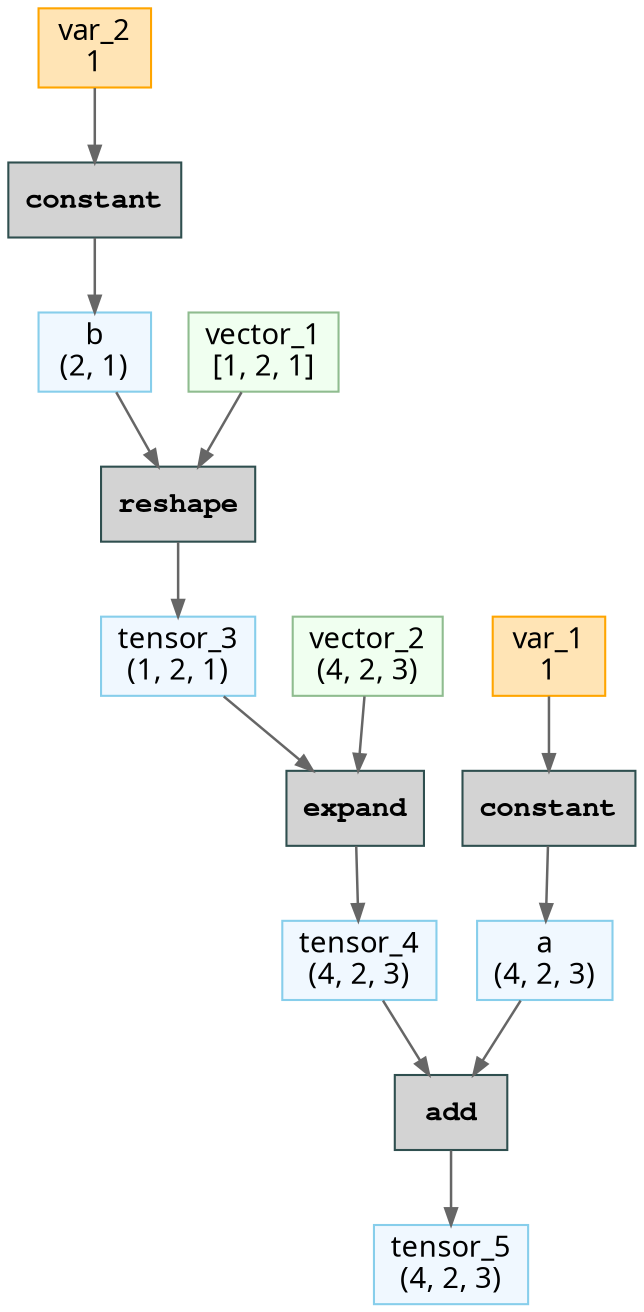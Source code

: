 // Computational Graph
digraph {
	rankdir=TB
	node [shape=record]
	137164688866560 [label="a
(4, 2, 3)" color=skyblue fillcolor=aliceblue fontname="Sans-Serif" labeljust=l shape=box style=filled]
	137164688862768 [label=constant color=darkslategray fillcolor=lightgray fontname="Courier Bold" labeljust=l shape=box style=filled]
	137164688862720 [label="var_1
1" color=orange fillcolor=moccasin fontname="Sans-Serif" labeljust=l shape=box style=filled]
	137164688862816 [label="b
(2, 1)" color=skyblue fillcolor=aliceblue fontname="Sans-Serif" labeljust=l shape=box style=filled]
	137164688862624 [label=constant color=darkslategray fillcolor=lightgray fontname="Courier Bold" labeljust=l shape=box style=filled]
	137164688862672 [label="var_2
1" color=orange fillcolor=moccasin fontname="Sans-Serif" labeljust=l shape=box style=filled]
	137164688862480 [label="tensor_3
(1, 2, 1)" color=skyblue fillcolor=aliceblue fontname="Sans-Serif" labeljust=l shape=box style=filled]
	137164688862240 [label=reshape color=darkslategray fillcolor=lightgray fontname="Courier Bold" labeljust=l shape=box style=filled]
	137164688862288 [label="vector_1
[1, 2, 1]" color=darkseagreen fillcolor=honeydew fontname="Sans-Serif" labeljust=l shape=box style=filled]
	137164688862144 [label="tensor_4
(4, 2, 3)" color=skyblue fillcolor=aliceblue fontname="Sans-Serif" labeljust=l shape=box style=filled]
	137164688861856 [label=expand color=darkslategray fillcolor=lightgray fontname="Courier Bold" labeljust=l shape=box style=filled]
	137164688861904 [label="vector_2
(4, 2, 3)" color=darkseagreen fillcolor=honeydew fontname="Sans-Serif" labeljust=l shape=box style=filled]
	137164688861760 [label=add color=darkslategray fillcolor=lightgray fontname="Courier Bold" labeljust=l shape=box style=filled]
	137164688861616 [label="tensor_5
(4, 2, 3)" color=skyblue fillcolor=aliceblue fontname="Sans-Serif" labeljust=l shape=box style=filled]
	137164688862768 -> 137164688866560 [arrowsize=0.8 color=gray40 penwidth=1.2]
	137164688862720 -> 137164688862768 [arrowsize=0.8 color=gray40 penwidth=1.2]
	137164688862624 -> 137164688862816 [arrowsize=0.8 color=gray40 penwidth=1.2]
	137164688862672 -> 137164688862624 [arrowsize=0.8 color=gray40 penwidth=1.2]
	137164688862240 -> 137164688862480 [arrowsize=0.8 color=gray40 penwidth=1.2]
	137164688862816 -> 137164688862240 [arrowsize=0.8 color=gray40 penwidth=1.2]
	137164688862288 -> 137164688862240 [arrowsize=0.8 color=gray40 penwidth=1.2]
	137164688861856 -> 137164688862144 [arrowsize=0.8 color=gray40 penwidth=1.2]
	137164688862480 -> 137164688861856 [arrowsize=0.8 color=gray40 penwidth=1.2]
	137164688861904 -> 137164688861856 [arrowsize=0.8 color=gray40 penwidth=1.2]
	137164688866560 -> 137164688861760 [arrowsize=0.8 color=gray40 penwidth=1.2]
	137164688862144 -> 137164688861760 [arrowsize=0.8 color=gray40 penwidth=1.2]
	137164688861760 -> 137164688861616 [arrowsize=0.8 color=gray40 penwidth=1.2]
}
